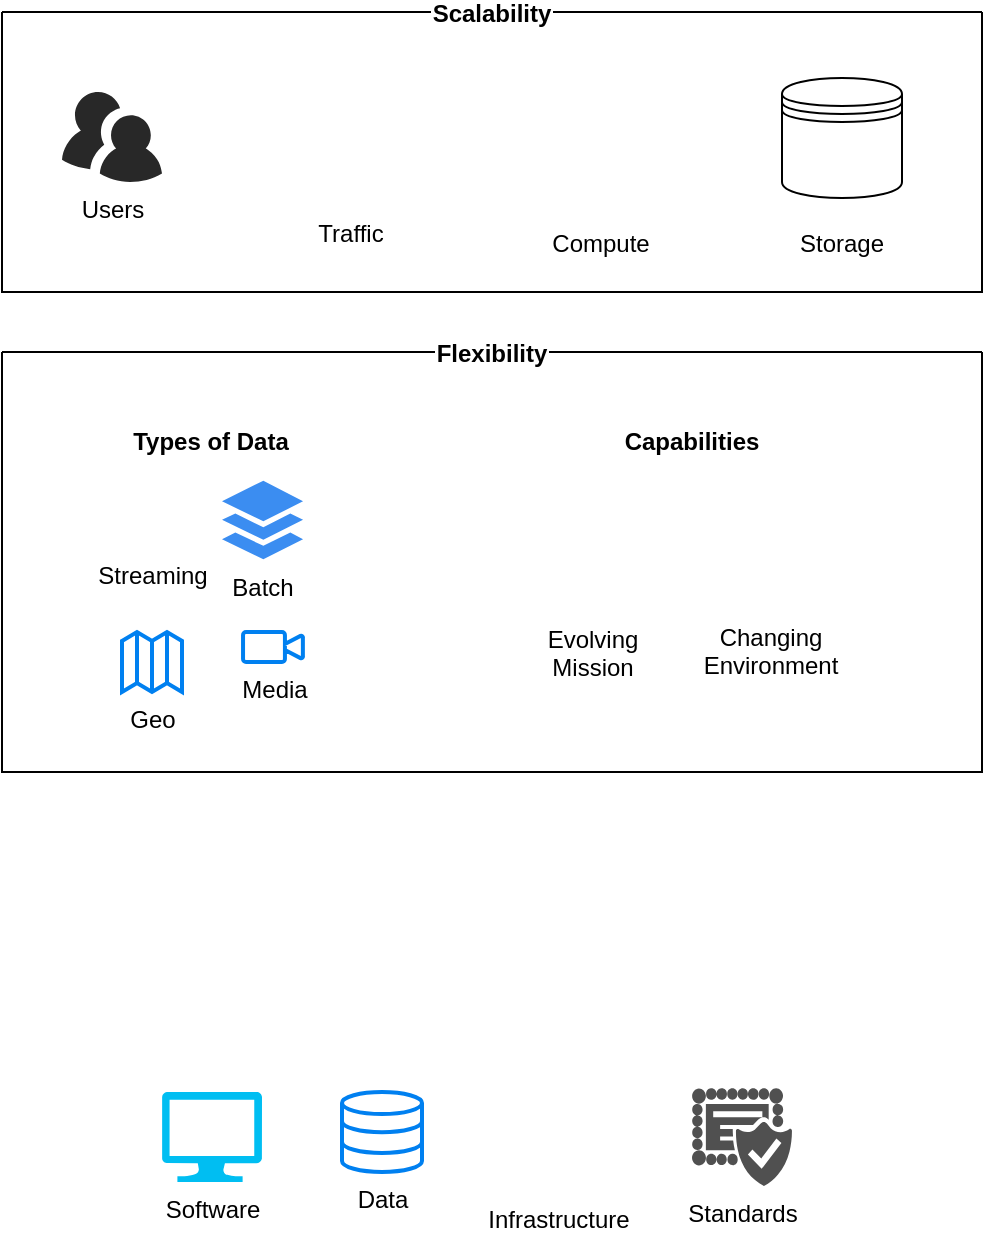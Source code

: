 <mxfile version="21.2.3" type="device">
  <diagram name="Page-1" id="5QgLz2A0alRJkuV2LV09">
    <mxGraphModel dx="909" dy="828" grid="1" gridSize="10" guides="1" tooltips="1" connect="1" arrows="1" fold="1" page="1" pageScale="1" pageWidth="850" pageHeight="1100" math="0" shadow="0">
      <root>
        <mxCell id="0" />
        <mxCell id="1" parent="0" />
        <mxCell id="Astyht97hov9KzwNR7VI-1" value="Users" style="verticalLabelPosition=bottom;sketch=0;html=1;fillColor=#282828;strokeColor=none;verticalAlign=top;pointerEvents=1;align=center;shape=mxgraph.cisco_safe.people_places_things_icons.icon9;" vertex="1" parent="1">
          <mxGeometry x="110" y="210" width="50" height="45" as="geometry" />
        </mxCell>
        <mxCell id="Astyht97hov9KzwNR7VI-3" value="Traffic" style="shape=image;html=1;verticalAlign=top;verticalLabelPosition=bottom;labelBackgroundColor=#ffffff;imageAspect=0;aspect=fixed;image=https://cdn1.iconfinder.com/data/icons/unicons-line-vol-2/24/chart-line-128.png;fillColor=#330000;strokeColor=#330000;" vertex="1" parent="1">
          <mxGeometry x="220" y="198.5" width="68" height="68" as="geometry" />
        </mxCell>
        <mxCell id="Astyht97hov9KzwNR7VI-4" value="Compute&lt;br&gt;" style="shape=image;html=1;verticalAlign=top;verticalLabelPosition=bottom;labelBackgroundColor=#ffffff;imageAspect=0;aspect=fixed;image=https://cdn1.iconfinder.com/data/icons/science-technology-outline-24-px/24/Computer_chip_integrated_circuit_memory_chip_microprocessor_processor_chip-128.png" vertex="1" parent="1">
          <mxGeometry x="340" y="193.5" width="78" height="78" as="geometry" />
        </mxCell>
        <mxCell id="Astyht97hov9KzwNR7VI-5" value="&lt;br&gt;&lt;br&gt;&lt;br&gt;&lt;br&gt;&lt;br&gt;&lt;br&gt;Storage" style="shape=datastore;whiteSpace=wrap;html=1;" vertex="1" parent="1">
          <mxGeometry x="470" y="203" width="60" height="60" as="geometry" />
        </mxCell>
        <mxCell id="Astyht97hov9KzwNR7VI-8" value="Scalability" style="swimlane;startSize=0;labelBackgroundColor=#FFFFFF;" vertex="1" parent="1">
          <mxGeometry x="80" y="170" width="490" height="140" as="geometry" />
        </mxCell>
        <mxCell id="Astyht97hov9KzwNR7VI-9" value="Flexibility" style="swimlane;startSize=0;labelBackgroundColor=default;" vertex="1" parent="1">
          <mxGeometry x="80" y="340" width="490" height="210" as="geometry" />
        </mxCell>
        <mxCell id="Astyht97hov9KzwNR7VI-10" value="Streaming" style="shape=image;html=1;verticalAlign=top;verticalLabelPosition=bottom;labelBackgroundColor=#ffffff;imageAspect=0;aspect=fixed;image=https://cdn1.iconfinder.com/data/icons/unicons-line-vol-2/24/chart-line-128.png" vertex="1" parent="Astyht97hov9KzwNR7VI-9">
          <mxGeometry x="61" y="70" width="28" height="28" as="geometry" />
        </mxCell>
        <mxCell id="Astyht97hov9KzwNR7VI-11" value="Batch" style="sketch=0;html=1;aspect=fixed;strokeColor=none;shadow=0;fillColor=#3B8DF1;verticalAlign=top;labelPosition=center;verticalLabelPosition=bottom;shape=mxgraph.gcp2.files" vertex="1" parent="Astyht97hov9KzwNR7VI-9">
          <mxGeometry x="110" y="64.35" width="40.52" height="39.3" as="geometry" />
        </mxCell>
        <mxCell id="Astyht97hov9KzwNR7VI-12" value="Geo" style="html=1;verticalLabelPosition=bottom;align=center;labelBackgroundColor=#ffffff;verticalAlign=top;strokeWidth=2;strokeColor=#0080F0;shadow=0;dashed=0;shape=mxgraph.ios7.icons.map;" vertex="1" parent="Astyht97hov9KzwNR7VI-9">
          <mxGeometry x="60" y="140" width="30" height="30" as="geometry" />
        </mxCell>
        <mxCell id="Astyht97hov9KzwNR7VI-13" value="Media" style="html=1;verticalLabelPosition=bottom;align=center;labelBackgroundColor=#ffffff;verticalAlign=top;strokeWidth=2;strokeColor=#0080F0;shadow=0;dashed=0;shape=mxgraph.ios7.icons.video_conversation;" vertex="1" parent="Astyht97hov9KzwNR7VI-9">
          <mxGeometry x="120.52" y="140" width="30" height="15" as="geometry" />
        </mxCell>
        <mxCell id="Astyht97hov9KzwNR7VI-15" value="Types of Data" style="text;html=1;strokeColor=none;fillColor=none;align=center;verticalAlign=middle;whiteSpace=wrap;rounded=0;fontStyle=1" vertex="1" parent="Astyht97hov9KzwNR7VI-9">
          <mxGeometry x="60" y="30" width="89" height="30" as="geometry" />
        </mxCell>
        <mxCell id="Astyht97hov9KzwNR7VI-16" value="&lt;b&gt;Capabilities&lt;/b&gt;" style="text;strokeColor=none;align=center;fillColor=none;html=1;verticalAlign=middle;whiteSpace=wrap;rounded=0;" vertex="1" parent="Astyht97hov9KzwNR7VI-9">
          <mxGeometry x="315" y="30.0" width="60" height="30" as="geometry" />
        </mxCell>
        <mxCell id="Astyht97hov9KzwNR7VI-26" value="Evolving&lt;br&gt;Mission" style="shape=image;html=1;verticalAlign=top;verticalLabelPosition=bottom;labelBackgroundColor=#ffffff;imageAspect=0;aspect=fixed;image=https://cdn0.iconfinder.com/data/icons/game-asset-1/24/target-128.png" vertex="1" parent="Astyht97hov9KzwNR7VI-9">
          <mxGeometry x="270" y="80" width="50" height="50" as="geometry" />
        </mxCell>
        <mxCell id="Astyht97hov9KzwNR7VI-27" value="Changing&lt;br&gt;Environment" style="shape=image;html=1;verticalAlign=top;verticalLabelPosition=bottom;labelBackgroundColor=#ffffff;imageAspect=0;aspect=fixed;image=https://cdn0.iconfinder.com/data/icons/web-development-and-studio/512/121_Alpine_Arctic_Canada_Pine_Trees_Scandinavia-128.png" vertex="1" parent="Astyht97hov9KzwNR7VI-9">
          <mxGeometry x="360" y="81" width="48" height="48" as="geometry" />
        </mxCell>
        <mxCell id="Astyht97hov9KzwNR7VI-28" value="Software" style="verticalLabelPosition=bottom;html=1;verticalAlign=top;align=center;strokeColor=none;fillColor=#00BEF2;shape=mxgraph.azure.computer;pointerEvents=1;" vertex="1" parent="1">
          <mxGeometry x="160" y="710" width="50" height="45" as="geometry" />
        </mxCell>
        <mxCell id="Astyht97hov9KzwNR7VI-29" value="Data" style="html=1;verticalLabelPosition=bottom;align=center;labelBackgroundColor=#ffffff;verticalAlign=top;strokeWidth=2;strokeColor=#0080F0;shadow=0;dashed=0;shape=mxgraph.ios7.icons.data;" vertex="1" parent="1">
          <mxGeometry x="250" y="710" width="40" height="40" as="geometry" />
        </mxCell>
        <mxCell id="Astyht97hov9KzwNR7VI-30" value="Infrastructure" style="shape=image;html=1;verticalAlign=top;verticalLabelPosition=bottom;labelBackgroundColor=#ffffff;imageAspect=0;aspect=fixed;image=https://cdn4.iconfinder.com/data/icons/internet-networking-and-communication-glyph-24/24/Database_network_server_server_connection_server_storage_web_hosting-128.png" vertex="1" parent="1">
          <mxGeometry x="330" y="705" width="55" height="55" as="geometry" />
        </mxCell>
        <mxCell id="Astyht97hov9KzwNR7VI-31" value="Standards" style="sketch=0;pointerEvents=1;shadow=0;dashed=0;html=1;strokeColor=none;labelPosition=center;verticalLabelPosition=bottom;verticalAlign=top;align=center;fillColor=#505050;shape=mxgraph.mscae.intune.certificate" vertex="1" parent="1">
          <mxGeometry x="425" y="708" width="50" height="49" as="geometry" />
        </mxCell>
      </root>
    </mxGraphModel>
  </diagram>
</mxfile>
